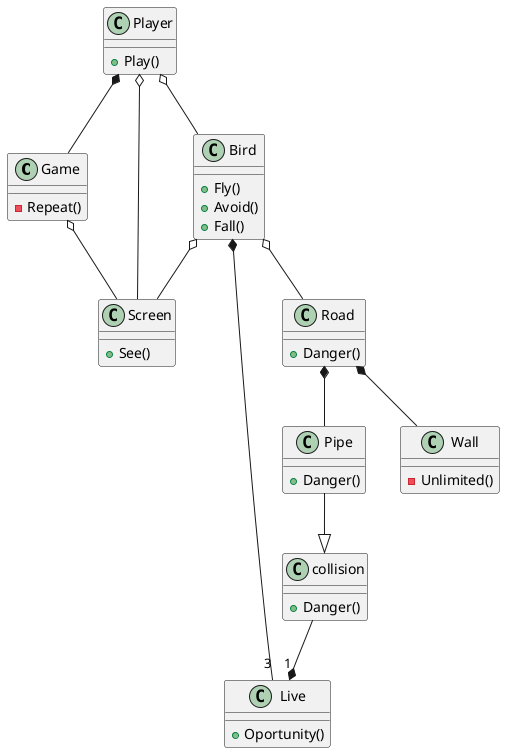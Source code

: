 @startuml

class Game{
    -Repeat()
}
class Screen{
    +See()
}
class Player{
    +Play()
}
class Bird{
    +Fly()
    +Avoid()
    +Fall()
}
class Pipe{
    +Danger()
}
class Wall{
    -Unlimited()
}
class collision{
    +Danger()
}
class Live{
    +Oportunity()
}
class Road{
    +Danger()
}

Game o-- Screen
Player *-- Game
Player o-- Screen

Bird o-- Screen
Bird o-- Road
Bird *--"3" Live
collision --*"1" Live

Player o-- Bird

Road *-- Wall
Road *-- Pipe

Pipe --|> collision

@enduml